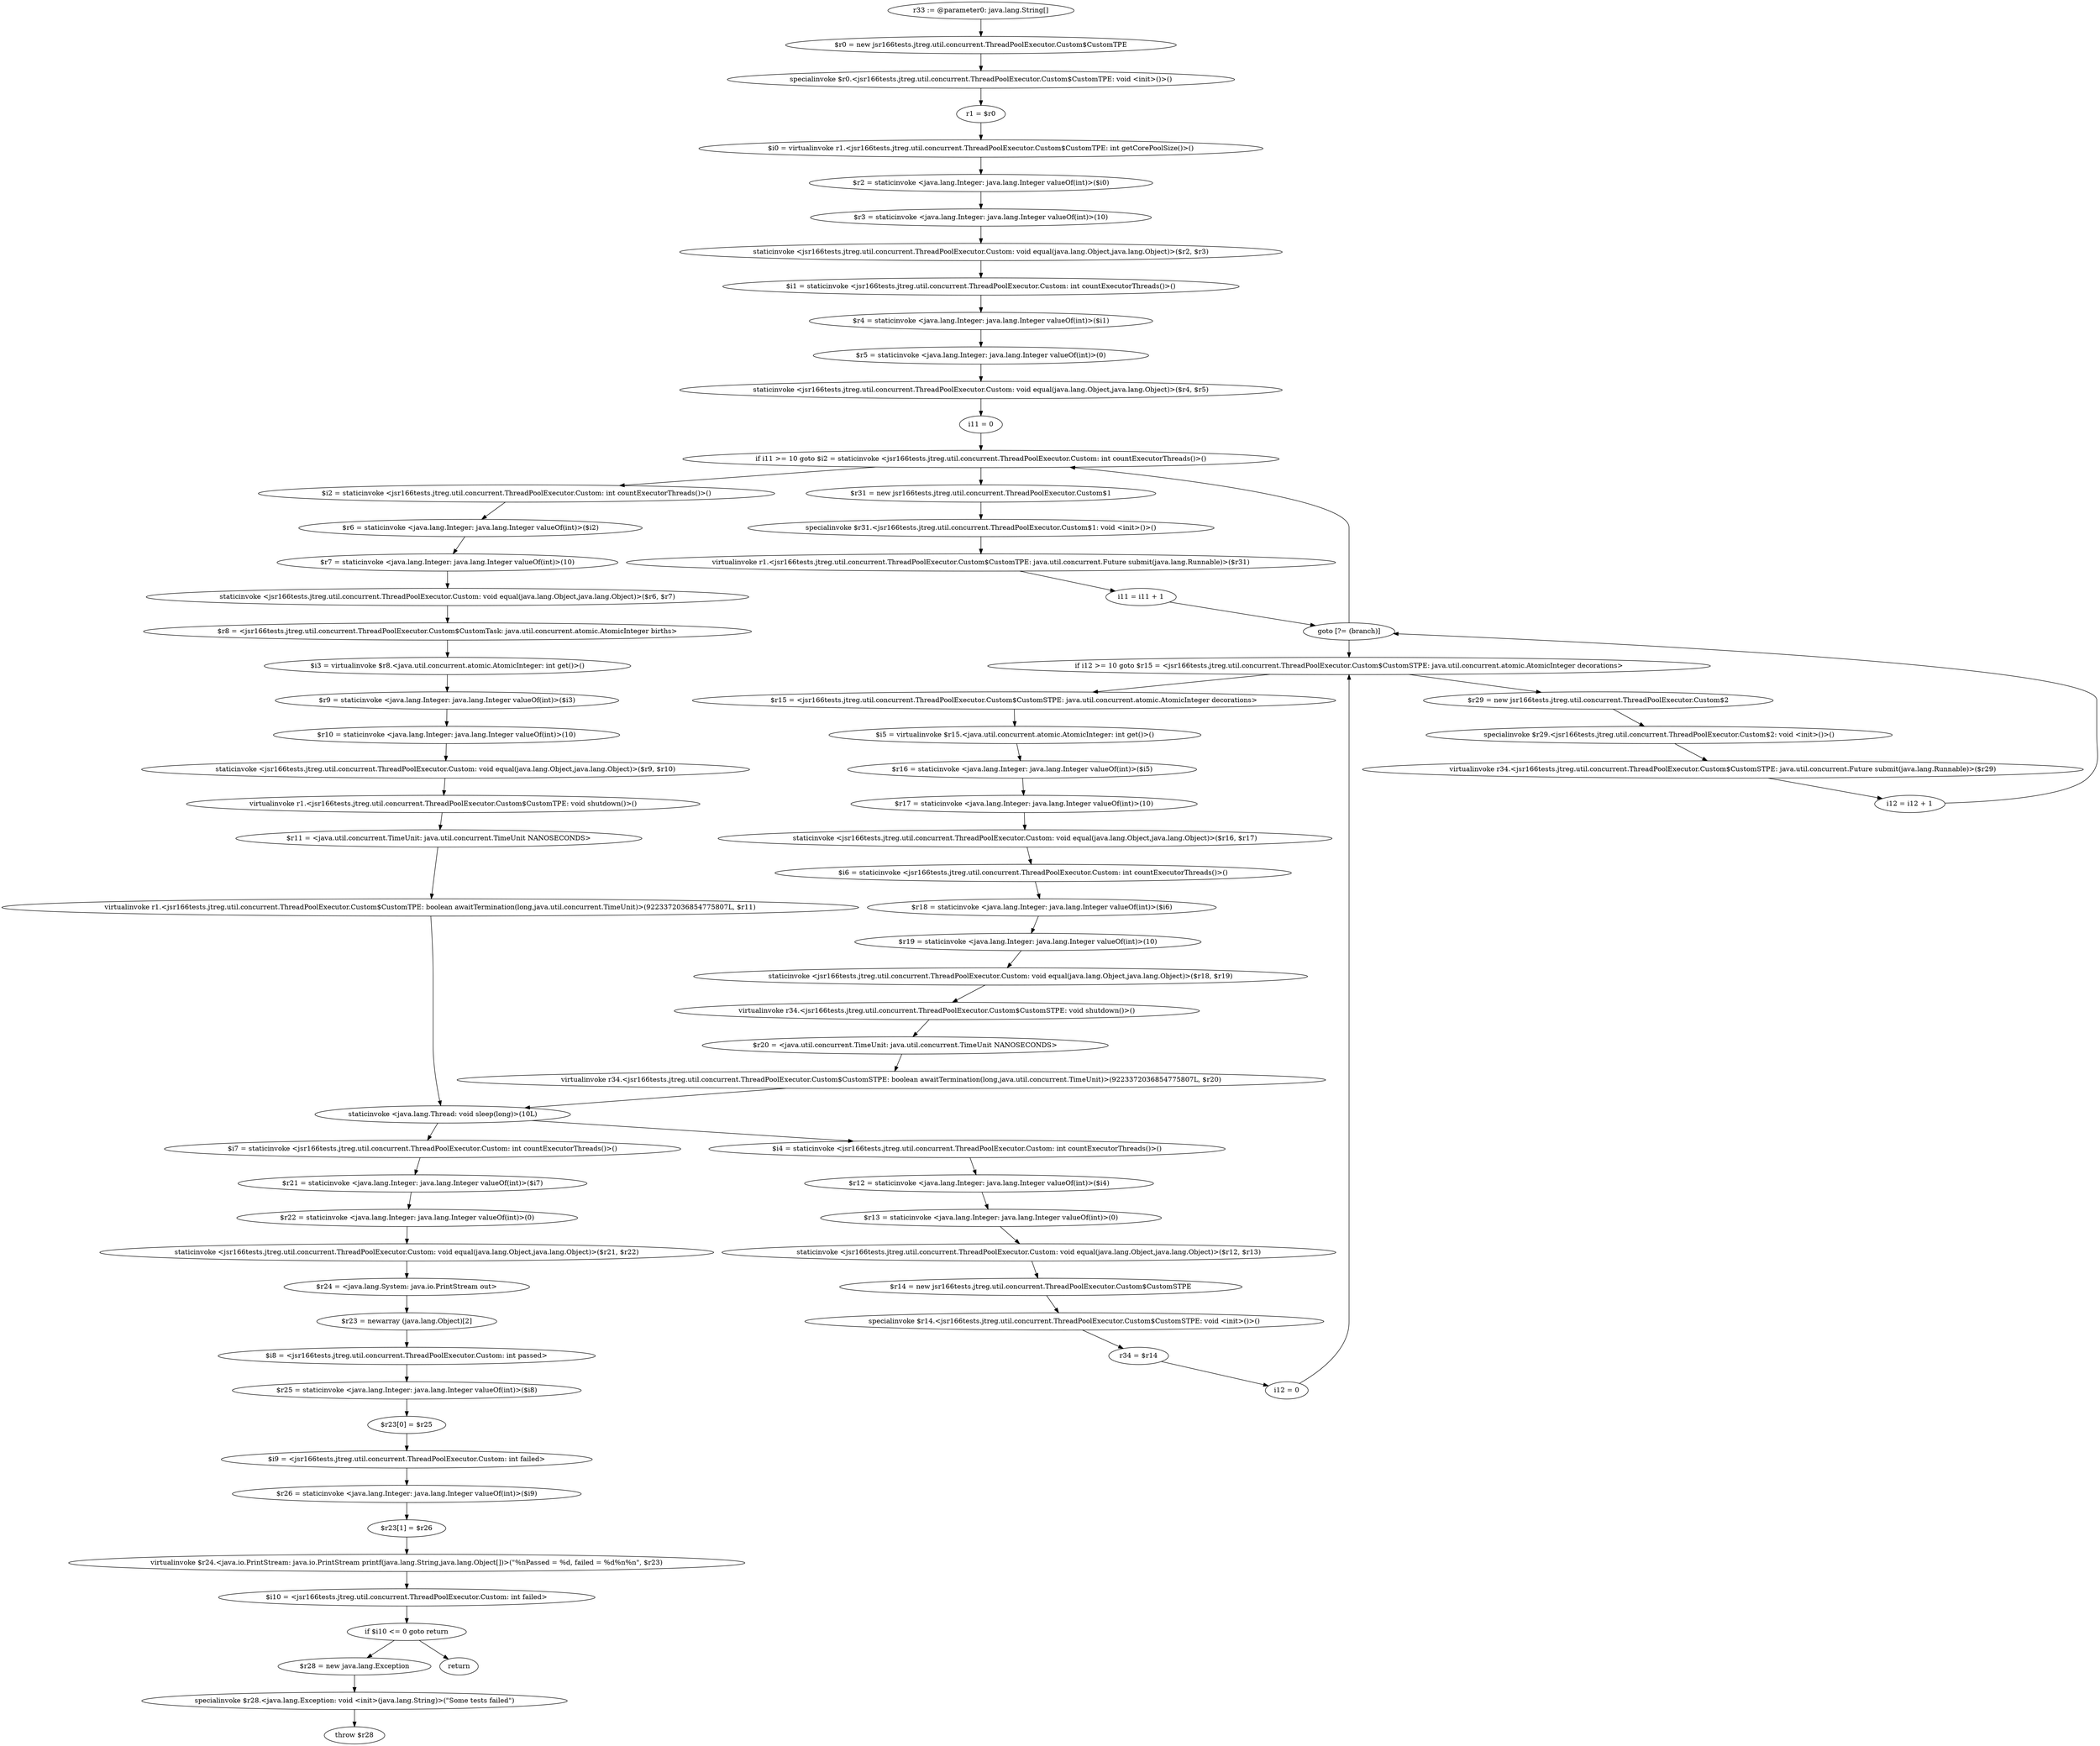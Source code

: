 digraph "unitGraph" {
    "r33 := @parameter0: java.lang.String[]"
    "$r0 = new jsr166tests.jtreg.util.concurrent.ThreadPoolExecutor.Custom$CustomTPE"
    "specialinvoke $r0.<jsr166tests.jtreg.util.concurrent.ThreadPoolExecutor.Custom$CustomTPE: void <init>()>()"
    "r1 = $r0"
    "$i0 = virtualinvoke r1.<jsr166tests.jtreg.util.concurrent.ThreadPoolExecutor.Custom$CustomTPE: int getCorePoolSize()>()"
    "$r2 = staticinvoke <java.lang.Integer: java.lang.Integer valueOf(int)>($i0)"
    "$r3 = staticinvoke <java.lang.Integer: java.lang.Integer valueOf(int)>(10)"
    "staticinvoke <jsr166tests.jtreg.util.concurrent.ThreadPoolExecutor.Custom: void equal(java.lang.Object,java.lang.Object)>($r2, $r3)"
    "$i1 = staticinvoke <jsr166tests.jtreg.util.concurrent.ThreadPoolExecutor.Custom: int countExecutorThreads()>()"
    "$r4 = staticinvoke <java.lang.Integer: java.lang.Integer valueOf(int)>($i1)"
    "$r5 = staticinvoke <java.lang.Integer: java.lang.Integer valueOf(int)>(0)"
    "staticinvoke <jsr166tests.jtreg.util.concurrent.ThreadPoolExecutor.Custom: void equal(java.lang.Object,java.lang.Object)>($r4, $r5)"
    "i11 = 0"
    "if i11 >= 10 goto $i2 = staticinvoke <jsr166tests.jtreg.util.concurrent.ThreadPoolExecutor.Custom: int countExecutorThreads()>()"
    "$r31 = new jsr166tests.jtreg.util.concurrent.ThreadPoolExecutor.Custom$1"
    "specialinvoke $r31.<jsr166tests.jtreg.util.concurrent.ThreadPoolExecutor.Custom$1: void <init>()>()"
    "virtualinvoke r1.<jsr166tests.jtreg.util.concurrent.ThreadPoolExecutor.Custom$CustomTPE: java.util.concurrent.Future submit(java.lang.Runnable)>($r31)"
    "i11 = i11 + 1"
    "goto [?= (branch)]"
    "$i2 = staticinvoke <jsr166tests.jtreg.util.concurrent.ThreadPoolExecutor.Custom: int countExecutorThreads()>()"
    "$r6 = staticinvoke <java.lang.Integer: java.lang.Integer valueOf(int)>($i2)"
    "$r7 = staticinvoke <java.lang.Integer: java.lang.Integer valueOf(int)>(10)"
    "staticinvoke <jsr166tests.jtreg.util.concurrent.ThreadPoolExecutor.Custom: void equal(java.lang.Object,java.lang.Object)>($r6, $r7)"
    "$r8 = <jsr166tests.jtreg.util.concurrent.ThreadPoolExecutor.Custom$CustomTask: java.util.concurrent.atomic.AtomicInteger births>"
    "$i3 = virtualinvoke $r8.<java.util.concurrent.atomic.AtomicInteger: int get()>()"
    "$r9 = staticinvoke <java.lang.Integer: java.lang.Integer valueOf(int)>($i3)"
    "$r10 = staticinvoke <java.lang.Integer: java.lang.Integer valueOf(int)>(10)"
    "staticinvoke <jsr166tests.jtreg.util.concurrent.ThreadPoolExecutor.Custom: void equal(java.lang.Object,java.lang.Object)>($r9, $r10)"
    "virtualinvoke r1.<jsr166tests.jtreg.util.concurrent.ThreadPoolExecutor.Custom$CustomTPE: void shutdown()>()"
    "$r11 = <java.util.concurrent.TimeUnit: java.util.concurrent.TimeUnit NANOSECONDS>"
    "virtualinvoke r1.<jsr166tests.jtreg.util.concurrent.ThreadPoolExecutor.Custom$CustomTPE: boolean awaitTermination(long,java.util.concurrent.TimeUnit)>(9223372036854775807L, $r11)"
    "staticinvoke <java.lang.Thread: void sleep(long)>(10L)"
    "$i4 = staticinvoke <jsr166tests.jtreg.util.concurrent.ThreadPoolExecutor.Custom: int countExecutorThreads()>()"
    "$r12 = staticinvoke <java.lang.Integer: java.lang.Integer valueOf(int)>($i4)"
    "$r13 = staticinvoke <java.lang.Integer: java.lang.Integer valueOf(int)>(0)"
    "staticinvoke <jsr166tests.jtreg.util.concurrent.ThreadPoolExecutor.Custom: void equal(java.lang.Object,java.lang.Object)>($r12, $r13)"
    "$r14 = new jsr166tests.jtreg.util.concurrent.ThreadPoolExecutor.Custom$CustomSTPE"
    "specialinvoke $r14.<jsr166tests.jtreg.util.concurrent.ThreadPoolExecutor.Custom$CustomSTPE: void <init>()>()"
    "r34 = $r14"
    "i12 = 0"
    "if i12 >= 10 goto $r15 = <jsr166tests.jtreg.util.concurrent.ThreadPoolExecutor.Custom$CustomSTPE: java.util.concurrent.atomic.AtomicInteger decorations>"
    "$r29 = new jsr166tests.jtreg.util.concurrent.ThreadPoolExecutor.Custom$2"
    "specialinvoke $r29.<jsr166tests.jtreg.util.concurrent.ThreadPoolExecutor.Custom$2: void <init>()>()"
    "virtualinvoke r34.<jsr166tests.jtreg.util.concurrent.ThreadPoolExecutor.Custom$CustomSTPE: java.util.concurrent.Future submit(java.lang.Runnable)>($r29)"
    "i12 = i12 + 1"
    "$r15 = <jsr166tests.jtreg.util.concurrent.ThreadPoolExecutor.Custom$CustomSTPE: java.util.concurrent.atomic.AtomicInteger decorations>"
    "$i5 = virtualinvoke $r15.<java.util.concurrent.atomic.AtomicInteger: int get()>()"
    "$r16 = staticinvoke <java.lang.Integer: java.lang.Integer valueOf(int)>($i5)"
    "$r17 = staticinvoke <java.lang.Integer: java.lang.Integer valueOf(int)>(10)"
    "staticinvoke <jsr166tests.jtreg.util.concurrent.ThreadPoolExecutor.Custom: void equal(java.lang.Object,java.lang.Object)>($r16, $r17)"
    "$i6 = staticinvoke <jsr166tests.jtreg.util.concurrent.ThreadPoolExecutor.Custom: int countExecutorThreads()>()"
    "$r18 = staticinvoke <java.lang.Integer: java.lang.Integer valueOf(int)>($i6)"
    "$r19 = staticinvoke <java.lang.Integer: java.lang.Integer valueOf(int)>(10)"
    "staticinvoke <jsr166tests.jtreg.util.concurrent.ThreadPoolExecutor.Custom: void equal(java.lang.Object,java.lang.Object)>($r18, $r19)"
    "virtualinvoke r34.<jsr166tests.jtreg.util.concurrent.ThreadPoolExecutor.Custom$CustomSTPE: void shutdown()>()"
    "$r20 = <java.util.concurrent.TimeUnit: java.util.concurrent.TimeUnit NANOSECONDS>"
    "virtualinvoke r34.<jsr166tests.jtreg.util.concurrent.ThreadPoolExecutor.Custom$CustomSTPE: boolean awaitTermination(long,java.util.concurrent.TimeUnit)>(9223372036854775807L, $r20)"
    "$i7 = staticinvoke <jsr166tests.jtreg.util.concurrent.ThreadPoolExecutor.Custom: int countExecutorThreads()>()"
    "$r21 = staticinvoke <java.lang.Integer: java.lang.Integer valueOf(int)>($i7)"
    "$r22 = staticinvoke <java.lang.Integer: java.lang.Integer valueOf(int)>(0)"
    "staticinvoke <jsr166tests.jtreg.util.concurrent.ThreadPoolExecutor.Custom: void equal(java.lang.Object,java.lang.Object)>($r21, $r22)"
    "$r24 = <java.lang.System: java.io.PrintStream out>"
    "$r23 = newarray (java.lang.Object)[2]"
    "$i8 = <jsr166tests.jtreg.util.concurrent.ThreadPoolExecutor.Custom: int passed>"
    "$r25 = staticinvoke <java.lang.Integer: java.lang.Integer valueOf(int)>($i8)"
    "$r23[0] = $r25"
    "$i9 = <jsr166tests.jtreg.util.concurrent.ThreadPoolExecutor.Custom: int failed>"
    "$r26 = staticinvoke <java.lang.Integer: java.lang.Integer valueOf(int)>($i9)"
    "$r23[1] = $r26"
    "virtualinvoke $r24.<java.io.PrintStream: java.io.PrintStream printf(java.lang.String,java.lang.Object[])>(\"%nPassed = %d, failed = %d%n%n\", $r23)"
    "$i10 = <jsr166tests.jtreg.util.concurrent.ThreadPoolExecutor.Custom: int failed>"
    "if $i10 <= 0 goto return"
    "$r28 = new java.lang.Exception"
    "specialinvoke $r28.<java.lang.Exception: void <init>(java.lang.String)>(\"Some tests failed\")"
    "throw $r28"
    "return"
    "r33 := @parameter0: java.lang.String[]"->"$r0 = new jsr166tests.jtreg.util.concurrent.ThreadPoolExecutor.Custom$CustomTPE";
    "$r0 = new jsr166tests.jtreg.util.concurrent.ThreadPoolExecutor.Custom$CustomTPE"->"specialinvoke $r0.<jsr166tests.jtreg.util.concurrent.ThreadPoolExecutor.Custom$CustomTPE: void <init>()>()";
    "specialinvoke $r0.<jsr166tests.jtreg.util.concurrent.ThreadPoolExecutor.Custom$CustomTPE: void <init>()>()"->"r1 = $r0";
    "r1 = $r0"->"$i0 = virtualinvoke r1.<jsr166tests.jtreg.util.concurrent.ThreadPoolExecutor.Custom$CustomTPE: int getCorePoolSize()>()";
    "$i0 = virtualinvoke r1.<jsr166tests.jtreg.util.concurrent.ThreadPoolExecutor.Custom$CustomTPE: int getCorePoolSize()>()"->"$r2 = staticinvoke <java.lang.Integer: java.lang.Integer valueOf(int)>($i0)";
    "$r2 = staticinvoke <java.lang.Integer: java.lang.Integer valueOf(int)>($i0)"->"$r3 = staticinvoke <java.lang.Integer: java.lang.Integer valueOf(int)>(10)";
    "$r3 = staticinvoke <java.lang.Integer: java.lang.Integer valueOf(int)>(10)"->"staticinvoke <jsr166tests.jtreg.util.concurrent.ThreadPoolExecutor.Custom: void equal(java.lang.Object,java.lang.Object)>($r2, $r3)";
    "staticinvoke <jsr166tests.jtreg.util.concurrent.ThreadPoolExecutor.Custom: void equal(java.lang.Object,java.lang.Object)>($r2, $r3)"->"$i1 = staticinvoke <jsr166tests.jtreg.util.concurrent.ThreadPoolExecutor.Custom: int countExecutorThreads()>()";
    "$i1 = staticinvoke <jsr166tests.jtreg.util.concurrent.ThreadPoolExecutor.Custom: int countExecutorThreads()>()"->"$r4 = staticinvoke <java.lang.Integer: java.lang.Integer valueOf(int)>($i1)";
    "$r4 = staticinvoke <java.lang.Integer: java.lang.Integer valueOf(int)>($i1)"->"$r5 = staticinvoke <java.lang.Integer: java.lang.Integer valueOf(int)>(0)";
    "$r5 = staticinvoke <java.lang.Integer: java.lang.Integer valueOf(int)>(0)"->"staticinvoke <jsr166tests.jtreg.util.concurrent.ThreadPoolExecutor.Custom: void equal(java.lang.Object,java.lang.Object)>($r4, $r5)";
    "staticinvoke <jsr166tests.jtreg.util.concurrent.ThreadPoolExecutor.Custom: void equal(java.lang.Object,java.lang.Object)>($r4, $r5)"->"i11 = 0";
    "i11 = 0"->"if i11 >= 10 goto $i2 = staticinvoke <jsr166tests.jtreg.util.concurrent.ThreadPoolExecutor.Custom: int countExecutorThreads()>()";
    "if i11 >= 10 goto $i2 = staticinvoke <jsr166tests.jtreg.util.concurrent.ThreadPoolExecutor.Custom: int countExecutorThreads()>()"->"$r31 = new jsr166tests.jtreg.util.concurrent.ThreadPoolExecutor.Custom$1";
    "if i11 >= 10 goto $i2 = staticinvoke <jsr166tests.jtreg.util.concurrent.ThreadPoolExecutor.Custom: int countExecutorThreads()>()"->"$i2 = staticinvoke <jsr166tests.jtreg.util.concurrent.ThreadPoolExecutor.Custom: int countExecutorThreads()>()";
    "$r31 = new jsr166tests.jtreg.util.concurrent.ThreadPoolExecutor.Custom$1"->"specialinvoke $r31.<jsr166tests.jtreg.util.concurrent.ThreadPoolExecutor.Custom$1: void <init>()>()";
    "specialinvoke $r31.<jsr166tests.jtreg.util.concurrent.ThreadPoolExecutor.Custom$1: void <init>()>()"->"virtualinvoke r1.<jsr166tests.jtreg.util.concurrent.ThreadPoolExecutor.Custom$CustomTPE: java.util.concurrent.Future submit(java.lang.Runnable)>($r31)";
    "virtualinvoke r1.<jsr166tests.jtreg.util.concurrent.ThreadPoolExecutor.Custom$CustomTPE: java.util.concurrent.Future submit(java.lang.Runnable)>($r31)"->"i11 = i11 + 1";
    "i11 = i11 + 1"->"goto [?= (branch)]";
    "goto [?= (branch)]"->"if i11 >= 10 goto $i2 = staticinvoke <jsr166tests.jtreg.util.concurrent.ThreadPoolExecutor.Custom: int countExecutorThreads()>()";
    "$i2 = staticinvoke <jsr166tests.jtreg.util.concurrent.ThreadPoolExecutor.Custom: int countExecutorThreads()>()"->"$r6 = staticinvoke <java.lang.Integer: java.lang.Integer valueOf(int)>($i2)";
    "$r6 = staticinvoke <java.lang.Integer: java.lang.Integer valueOf(int)>($i2)"->"$r7 = staticinvoke <java.lang.Integer: java.lang.Integer valueOf(int)>(10)";
    "$r7 = staticinvoke <java.lang.Integer: java.lang.Integer valueOf(int)>(10)"->"staticinvoke <jsr166tests.jtreg.util.concurrent.ThreadPoolExecutor.Custom: void equal(java.lang.Object,java.lang.Object)>($r6, $r7)";
    "staticinvoke <jsr166tests.jtreg.util.concurrent.ThreadPoolExecutor.Custom: void equal(java.lang.Object,java.lang.Object)>($r6, $r7)"->"$r8 = <jsr166tests.jtreg.util.concurrent.ThreadPoolExecutor.Custom$CustomTask: java.util.concurrent.atomic.AtomicInteger births>";
    "$r8 = <jsr166tests.jtreg.util.concurrent.ThreadPoolExecutor.Custom$CustomTask: java.util.concurrent.atomic.AtomicInteger births>"->"$i3 = virtualinvoke $r8.<java.util.concurrent.atomic.AtomicInteger: int get()>()";
    "$i3 = virtualinvoke $r8.<java.util.concurrent.atomic.AtomicInteger: int get()>()"->"$r9 = staticinvoke <java.lang.Integer: java.lang.Integer valueOf(int)>($i3)";
    "$r9 = staticinvoke <java.lang.Integer: java.lang.Integer valueOf(int)>($i3)"->"$r10 = staticinvoke <java.lang.Integer: java.lang.Integer valueOf(int)>(10)";
    "$r10 = staticinvoke <java.lang.Integer: java.lang.Integer valueOf(int)>(10)"->"staticinvoke <jsr166tests.jtreg.util.concurrent.ThreadPoolExecutor.Custom: void equal(java.lang.Object,java.lang.Object)>($r9, $r10)";
    "staticinvoke <jsr166tests.jtreg.util.concurrent.ThreadPoolExecutor.Custom: void equal(java.lang.Object,java.lang.Object)>($r9, $r10)"->"virtualinvoke r1.<jsr166tests.jtreg.util.concurrent.ThreadPoolExecutor.Custom$CustomTPE: void shutdown()>()";
    "virtualinvoke r1.<jsr166tests.jtreg.util.concurrent.ThreadPoolExecutor.Custom$CustomTPE: void shutdown()>()"->"$r11 = <java.util.concurrent.TimeUnit: java.util.concurrent.TimeUnit NANOSECONDS>";
    "$r11 = <java.util.concurrent.TimeUnit: java.util.concurrent.TimeUnit NANOSECONDS>"->"virtualinvoke r1.<jsr166tests.jtreg.util.concurrent.ThreadPoolExecutor.Custom$CustomTPE: boolean awaitTermination(long,java.util.concurrent.TimeUnit)>(9223372036854775807L, $r11)";
    "virtualinvoke r1.<jsr166tests.jtreg.util.concurrent.ThreadPoolExecutor.Custom$CustomTPE: boolean awaitTermination(long,java.util.concurrent.TimeUnit)>(9223372036854775807L, $r11)"->"staticinvoke <java.lang.Thread: void sleep(long)>(10L)";
    "staticinvoke <java.lang.Thread: void sleep(long)>(10L)"->"$i4 = staticinvoke <jsr166tests.jtreg.util.concurrent.ThreadPoolExecutor.Custom: int countExecutorThreads()>()";
    "$i4 = staticinvoke <jsr166tests.jtreg.util.concurrent.ThreadPoolExecutor.Custom: int countExecutorThreads()>()"->"$r12 = staticinvoke <java.lang.Integer: java.lang.Integer valueOf(int)>($i4)";
    "$r12 = staticinvoke <java.lang.Integer: java.lang.Integer valueOf(int)>($i4)"->"$r13 = staticinvoke <java.lang.Integer: java.lang.Integer valueOf(int)>(0)";
    "$r13 = staticinvoke <java.lang.Integer: java.lang.Integer valueOf(int)>(0)"->"staticinvoke <jsr166tests.jtreg.util.concurrent.ThreadPoolExecutor.Custom: void equal(java.lang.Object,java.lang.Object)>($r12, $r13)";
    "staticinvoke <jsr166tests.jtreg.util.concurrent.ThreadPoolExecutor.Custom: void equal(java.lang.Object,java.lang.Object)>($r12, $r13)"->"$r14 = new jsr166tests.jtreg.util.concurrent.ThreadPoolExecutor.Custom$CustomSTPE";
    "$r14 = new jsr166tests.jtreg.util.concurrent.ThreadPoolExecutor.Custom$CustomSTPE"->"specialinvoke $r14.<jsr166tests.jtreg.util.concurrent.ThreadPoolExecutor.Custom$CustomSTPE: void <init>()>()";
    "specialinvoke $r14.<jsr166tests.jtreg.util.concurrent.ThreadPoolExecutor.Custom$CustomSTPE: void <init>()>()"->"r34 = $r14";
    "r34 = $r14"->"i12 = 0";
    "i12 = 0"->"if i12 >= 10 goto $r15 = <jsr166tests.jtreg.util.concurrent.ThreadPoolExecutor.Custom$CustomSTPE: java.util.concurrent.atomic.AtomicInteger decorations>";
    "if i12 >= 10 goto $r15 = <jsr166tests.jtreg.util.concurrent.ThreadPoolExecutor.Custom$CustomSTPE: java.util.concurrent.atomic.AtomicInteger decorations>"->"$r29 = new jsr166tests.jtreg.util.concurrent.ThreadPoolExecutor.Custom$2";
    "if i12 >= 10 goto $r15 = <jsr166tests.jtreg.util.concurrent.ThreadPoolExecutor.Custom$CustomSTPE: java.util.concurrent.atomic.AtomicInteger decorations>"->"$r15 = <jsr166tests.jtreg.util.concurrent.ThreadPoolExecutor.Custom$CustomSTPE: java.util.concurrent.atomic.AtomicInteger decorations>";
    "$r29 = new jsr166tests.jtreg.util.concurrent.ThreadPoolExecutor.Custom$2"->"specialinvoke $r29.<jsr166tests.jtreg.util.concurrent.ThreadPoolExecutor.Custom$2: void <init>()>()";
    "specialinvoke $r29.<jsr166tests.jtreg.util.concurrent.ThreadPoolExecutor.Custom$2: void <init>()>()"->"virtualinvoke r34.<jsr166tests.jtreg.util.concurrent.ThreadPoolExecutor.Custom$CustomSTPE: java.util.concurrent.Future submit(java.lang.Runnable)>($r29)";
    "virtualinvoke r34.<jsr166tests.jtreg.util.concurrent.ThreadPoolExecutor.Custom$CustomSTPE: java.util.concurrent.Future submit(java.lang.Runnable)>($r29)"->"i12 = i12 + 1";
    "i12 = i12 + 1"->"goto [?= (branch)]";
    "goto [?= (branch)]"->"if i12 >= 10 goto $r15 = <jsr166tests.jtreg.util.concurrent.ThreadPoolExecutor.Custom$CustomSTPE: java.util.concurrent.atomic.AtomicInteger decorations>";
    "$r15 = <jsr166tests.jtreg.util.concurrent.ThreadPoolExecutor.Custom$CustomSTPE: java.util.concurrent.atomic.AtomicInteger decorations>"->"$i5 = virtualinvoke $r15.<java.util.concurrent.atomic.AtomicInteger: int get()>()";
    "$i5 = virtualinvoke $r15.<java.util.concurrent.atomic.AtomicInteger: int get()>()"->"$r16 = staticinvoke <java.lang.Integer: java.lang.Integer valueOf(int)>($i5)";
    "$r16 = staticinvoke <java.lang.Integer: java.lang.Integer valueOf(int)>($i5)"->"$r17 = staticinvoke <java.lang.Integer: java.lang.Integer valueOf(int)>(10)";
    "$r17 = staticinvoke <java.lang.Integer: java.lang.Integer valueOf(int)>(10)"->"staticinvoke <jsr166tests.jtreg.util.concurrent.ThreadPoolExecutor.Custom: void equal(java.lang.Object,java.lang.Object)>($r16, $r17)";
    "staticinvoke <jsr166tests.jtreg.util.concurrent.ThreadPoolExecutor.Custom: void equal(java.lang.Object,java.lang.Object)>($r16, $r17)"->"$i6 = staticinvoke <jsr166tests.jtreg.util.concurrent.ThreadPoolExecutor.Custom: int countExecutorThreads()>()";
    "$i6 = staticinvoke <jsr166tests.jtreg.util.concurrent.ThreadPoolExecutor.Custom: int countExecutorThreads()>()"->"$r18 = staticinvoke <java.lang.Integer: java.lang.Integer valueOf(int)>($i6)";
    "$r18 = staticinvoke <java.lang.Integer: java.lang.Integer valueOf(int)>($i6)"->"$r19 = staticinvoke <java.lang.Integer: java.lang.Integer valueOf(int)>(10)";
    "$r19 = staticinvoke <java.lang.Integer: java.lang.Integer valueOf(int)>(10)"->"staticinvoke <jsr166tests.jtreg.util.concurrent.ThreadPoolExecutor.Custom: void equal(java.lang.Object,java.lang.Object)>($r18, $r19)";
    "staticinvoke <jsr166tests.jtreg.util.concurrent.ThreadPoolExecutor.Custom: void equal(java.lang.Object,java.lang.Object)>($r18, $r19)"->"virtualinvoke r34.<jsr166tests.jtreg.util.concurrent.ThreadPoolExecutor.Custom$CustomSTPE: void shutdown()>()";
    "virtualinvoke r34.<jsr166tests.jtreg.util.concurrent.ThreadPoolExecutor.Custom$CustomSTPE: void shutdown()>()"->"$r20 = <java.util.concurrent.TimeUnit: java.util.concurrent.TimeUnit NANOSECONDS>";
    "$r20 = <java.util.concurrent.TimeUnit: java.util.concurrent.TimeUnit NANOSECONDS>"->"virtualinvoke r34.<jsr166tests.jtreg.util.concurrent.ThreadPoolExecutor.Custom$CustomSTPE: boolean awaitTermination(long,java.util.concurrent.TimeUnit)>(9223372036854775807L, $r20)";
    "virtualinvoke r34.<jsr166tests.jtreg.util.concurrent.ThreadPoolExecutor.Custom$CustomSTPE: boolean awaitTermination(long,java.util.concurrent.TimeUnit)>(9223372036854775807L, $r20)"->"staticinvoke <java.lang.Thread: void sleep(long)>(10L)";
    "staticinvoke <java.lang.Thread: void sleep(long)>(10L)"->"$i7 = staticinvoke <jsr166tests.jtreg.util.concurrent.ThreadPoolExecutor.Custom: int countExecutorThreads()>()";
    "$i7 = staticinvoke <jsr166tests.jtreg.util.concurrent.ThreadPoolExecutor.Custom: int countExecutorThreads()>()"->"$r21 = staticinvoke <java.lang.Integer: java.lang.Integer valueOf(int)>($i7)";
    "$r21 = staticinvoke <java.lang.Integer: java.lang.Integer valueOf(int)>($i7)"->"$r22 = staticinvoke <java.lang.Integer: java.lang.Integer valueOf(int)>(0)";
    "$r22 = staticinvoke <java.lang.Integer: java.lang.Integer valueOf(int)>(0)"->"staticinvoke <jsr166tests.jtreg.util.concurrent.ThreadPoolExecutor.Custom: void equal(java.lang.Object,java.lang.Object)>($r21, $r22)";
    "staticinvoke <jsr166tests.jtreg.util.concurrent.ThreadPoolExecutor.Custom: void equal(java.lang.Object,java.lang.Object)>($r21, $r22)"->"$r24 = <java.lang.System: java.io.PrintStream out>";
    "$r24 = <java.lang.System: java.io.PrintStream out>"->"$r23 = newarray (java.lang.Object)[2]";
    "$r23 = newarray (java.lang.Object)[2]"->"$i8 = <jsr166tests.jtreg.util.concurrent.ThreadPoolExecutor.Custom: int passed>";
    "$i8 = <jsr166tests.jtreg.util.concurrent.ThreadPoolExecutor.Custom: int passed>"->"$r25 = staticinvoke <java.lang.Integer: java.lang.Integer valueOf(int)>($i8)";
    "$r25 = staticinvoke <java.lang.Integer: java.lang.Integer valueOf(int)>($i8)"->"$r23[0] = $r25";
    "$r23[0] = $r25"->"$i9 = <jsr166tests.jtreg.util.concurrent.ThreadPoolExecutor.Custom: int failed>";
    "$i9 = <jsr166tests.jtreg.util.concurrent.ThreadPoolExecutor.Custom: int failed>"->"$r26 = staticinvoke <java.lang.Integer: java.lang.Integer valueOf(int)>($i9)";
    "$r26 = staticinvoke <java.lang.Integer: java.lang.Integer valueOf(int)>($i9)"->"$r23[1] = $r26";
    "$r23[1] = $r26"->"virtualinvoke $r24.<java.io.PrintStream: java.io.PrintStream printf(java.lang.String,java.lang.Object[])>(\"%nPassed = %d, failed = %d%n%n\", $r23)";
    "virtualinvoke $r24.<java.io.PrintStream: java.io.PrintStream printf(java.lang.String,java.lang.Object[])>(\"%nPassed = %d, failed = %d%n%n\", $r23)"->"$i10 = <jsr166tests.jtreg.util.concurrent.ThreadPoolExecutor.Custom: int failed>";
    "$i10 = <jsr166tests.jtreg.util.concurrent.ThreadPoolExecutor.Custom: int failed>"->"if $i10 <= 0 goto return";
    "if $i10 <= 0 goto return"->"$r28 = new java.lang.Exception";
    "if $i10 <= 0 goto return"->"return";
    "$r28 = new java.lang.Exception"->"specialinvoke $r28.<java.lang.Exception: void <init>(java.lang.String)>(\"Some tests failed\")";
    "specialinvoke $r28.<java.lang.Exception: void <init>(java.lang.String)>(\"Some tests failed\")"->"throw $r28";
}
